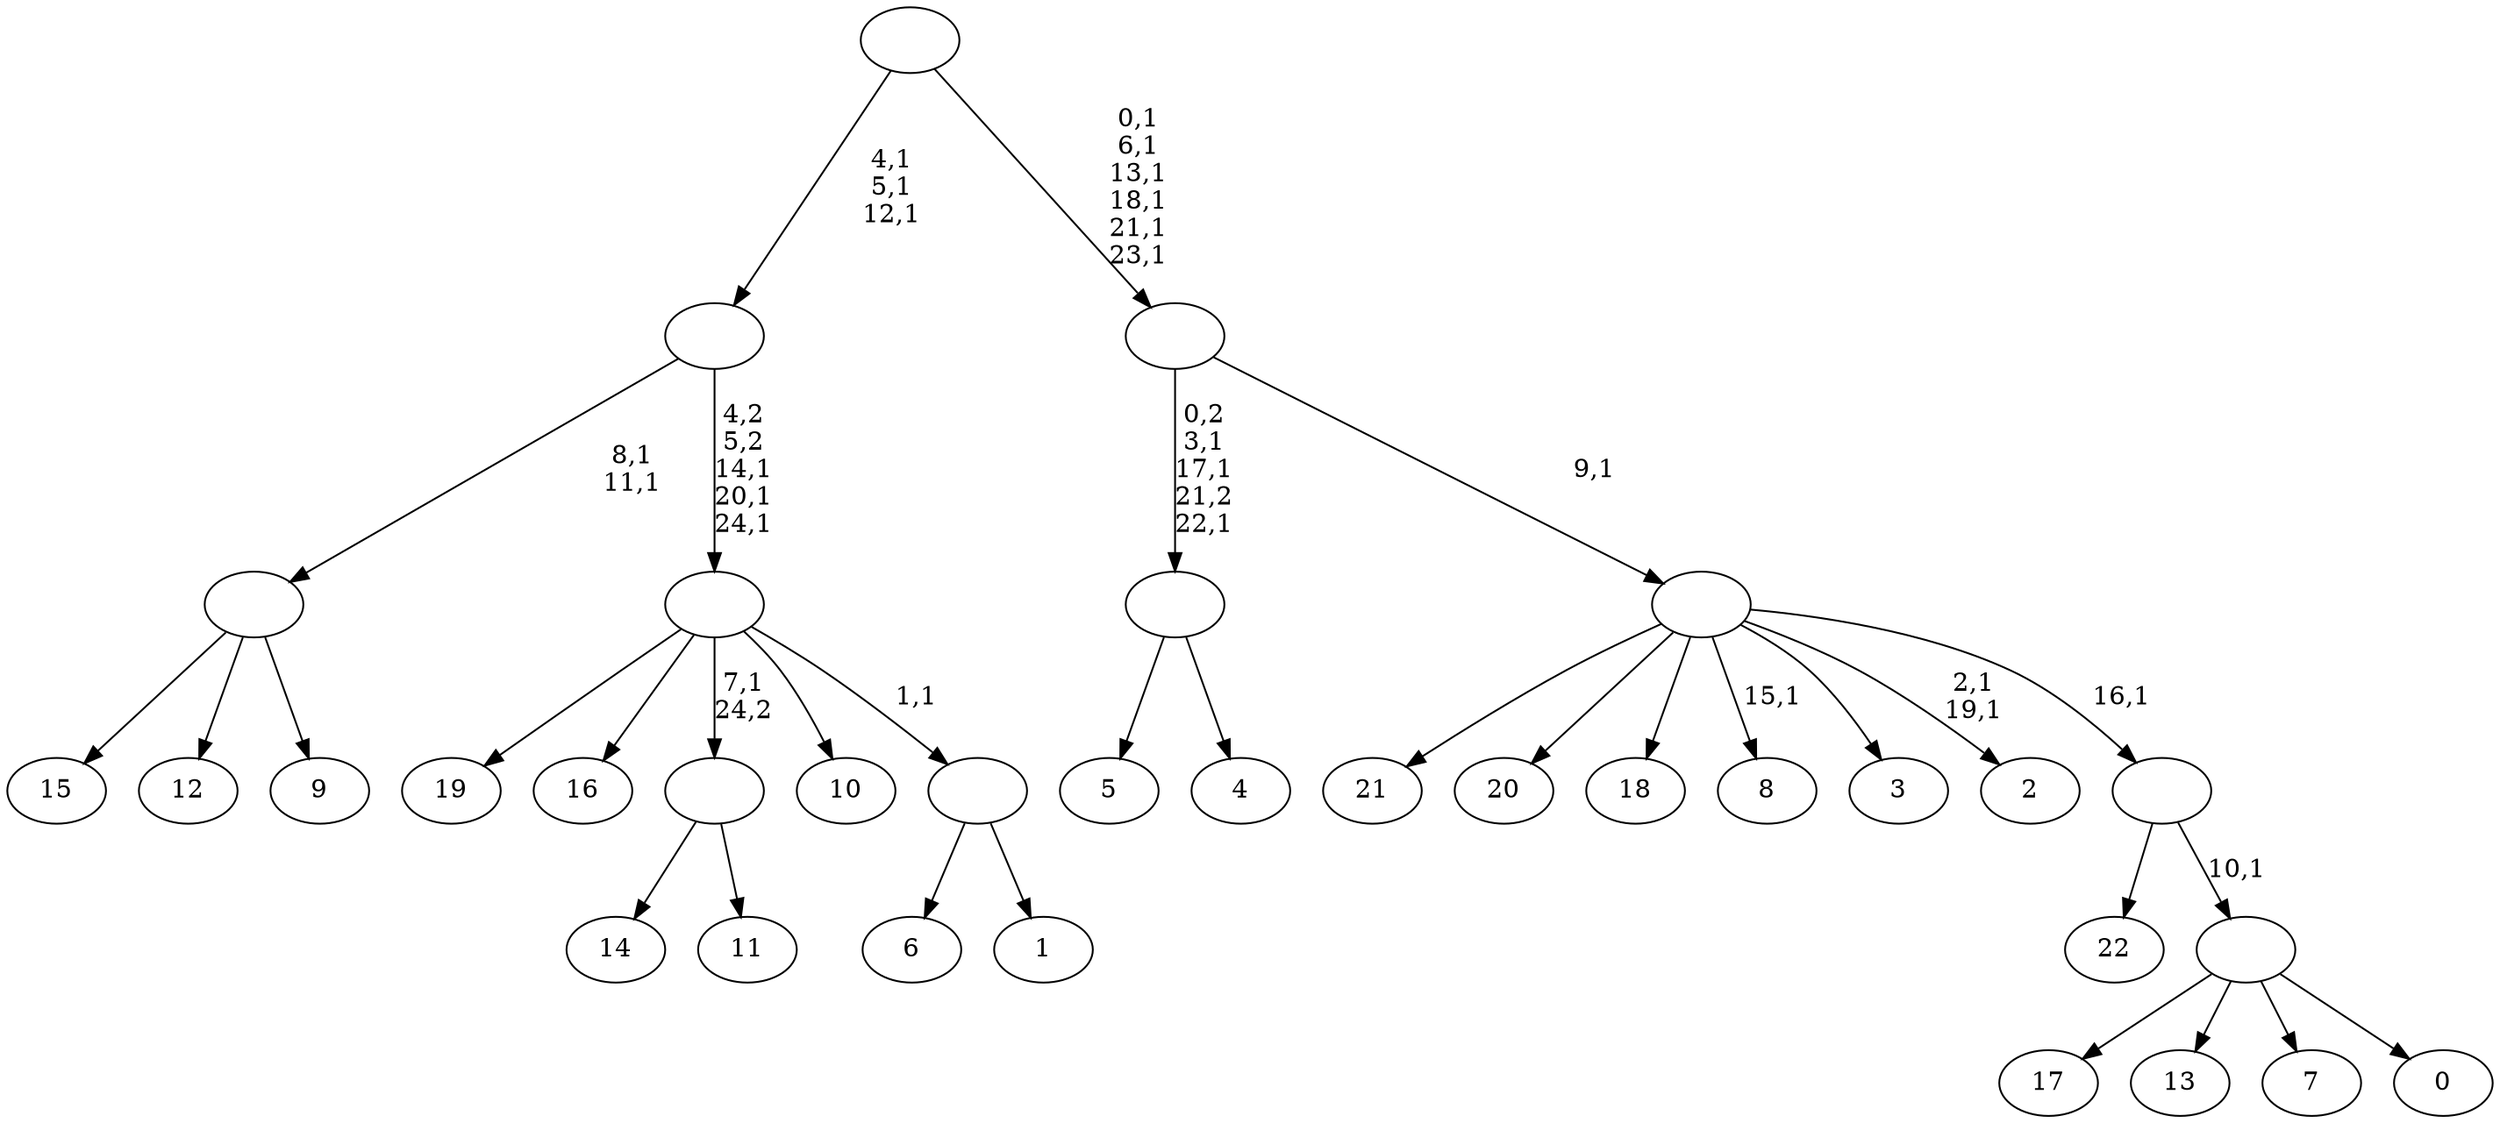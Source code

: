 digraph T {
	48 [label="22"]
	47 [label="21"]
	46 [label="20"]
	45 [label="19"]
	44 [label="18"]
	43 [label="17"]
	42 [label="16"]
	41 [label="15"]
	40 [label="14"]
	39 [label="13"]
	38 [label="12"]
	37 [label="11"]
	36 [label=""]
	35 [label="10"]
	34 [label="9"]
	33 [label=""]
	31 [label="8"]
	29 [label="7"]
	28 [label="6"]
	27 [label="5"]
	26 [label="4"]
	25 [label=""]
	22 [label="3"]
	21 [label="2"]
	18 [label="1"]
	17 [label=""]
	16 [label=""]
	13 [label=""]
	10 [label="0"]
	9 [label=""]
	8 [label=""]
	7 [label=""]
	6 [label=""]
	0 [label=""]
	36 -> 40 [label=""]
	36 -> 37 [label=""]
	33 -> 41 [label=""]
	33 -> 38 [label=""]
	33 -> 34 [label=""]
	25 -> 27 [label=""]
	25 -> 26 [label=""]
	17 -> 28 [label=""]
	17 -> 18 [label=""]
	16 -> 45 [label=""]
	16 -> 42 [label=""]
	16 -> 36 [label="7,1\n24,2"]
	16 -> 35 [label=""]
	16 -> 17 [label="1,1"]
	13 -> 16 [label="4,2\n5,2\n14,1\n20,1\n24,1"]
	13 -> 33 [label="8,1\n11,1"]
	9 -> 43 [label=""]
	9 -> 39 [label=""]
	9 -> 29 [label=""]
	9 -> 10 [label=""]
	8 -> 48 [label=""]
	8 -> 9 [label="10,1"]
	7 -> 21 [label="2,1\n19,1"]
	7 -> 31 [label="15,1"]
	7 -> 47 [label=""]
	7 -> 46 [label=""]
	7 -> 44 [label=""]
	7 -> 22 [label=""]
	7 -> 8 [label="16,1"]
	6 -> 25 [label="0,2\n3,1\n17,1\n21,2\n22,1"]
	6 -> 7 [label="9,1"]
	0 -> 6 [label="0,1\n6,1\n13,1\n18,1\n21,1\n23,1"]
	0 -> 13 [label="4,1\n5,1\n12,1"]
}
